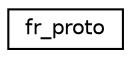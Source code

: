digraph G
{
  edge [fontname="Helvetica",fontsize="10",labelfontname="Helvetica",labelfontsize="10"];
  node [fontname="Helvetica",fontsize="10",shape=record];
  rankdir="LR";
  Node1 [label="fr_proto",height=0.2,width=0.4,color="black", fillcolor="white", style="filled",URL="$structfr__proto.html"];
}
